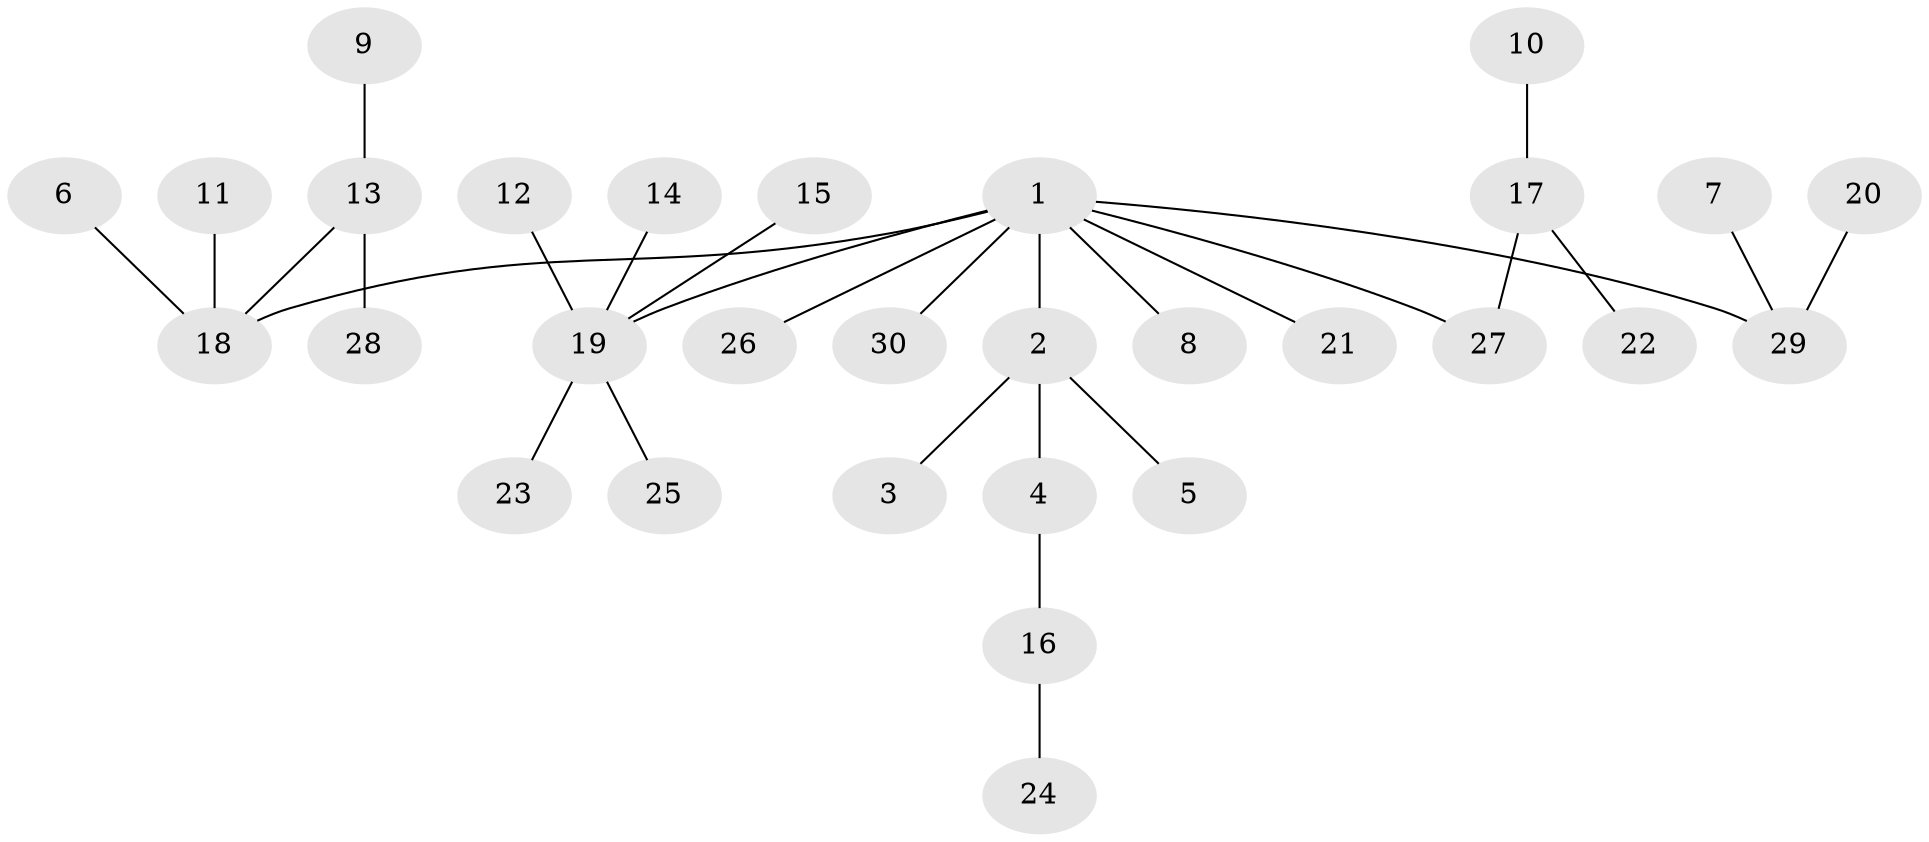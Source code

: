 // original degree distribution, {4: 0.06666666666666667, 3: 0.08333333333333333, 5: 0.05, 2: 0.31666666666666665, 1: 0.4666666666666667, 6: 0.016666666666666666}
// Generated by graph-tools (version 1.1) at 2025/26/03/09/25 03:26:24]
// undirected, 30 vertices, 29 edges
graph export_dot {
graph [start="1"]
  node [color=gray90,style=filled];
  1;
  2;
  3;
  4;
  5;
  6;
  7;
  8;
  9;
  10;
  11;
  12;
  13;
  14;
  15;
  16;
  17;
  18;
  19;
  20;
  21;
  22;
  23;
  24;
  25;
  26;
  27;
  28;
  29;
  30;
  1 -- 2 [weight=1.0];
  1 -- 8 [weight=1.0];
  1 -- 18 [weight=1.0];
  1 -- 19 [weight=1.0];
  1 -- 21 [weight=1.0];
  1 -- 26 [weight=1.0];
  1 -- 27 [weight=1.0];
  1 -- 29 [weight=1.0];
  1 -- 30 [weight=1.0];
  2 -- 3 [weight=1.0];
  2 -- 4 [weight=1.0];
  2 -- 5 [weight=1.0];
  4 -- 16 [weight=1.0];
  6 -- 18 [weight=1.0];
  7 -- 29 [weight=1.0];
  9 -- 13 [weight=1.0];
  10 -- 17 [weight=1.0];
  11 -- 18 [weight=1.0];
  12 -- 19 [weight=1.0];
  13 -- 18 [weight=1.0];
  13 -- 28 [weight=1.0];
  14 -- 19 [weight=1.0];
  15 -- 19 [weight=1.0];
  16 -- 24 [weight=1.0];
  17 -- 22 [weight=1.0];
  17 -- 27 [weight=1.0];
  19 -- 23 [weight=1.0];
  19 -- 25 [weight=1.0];
  20 -- 29 [weight=1.0];
}
